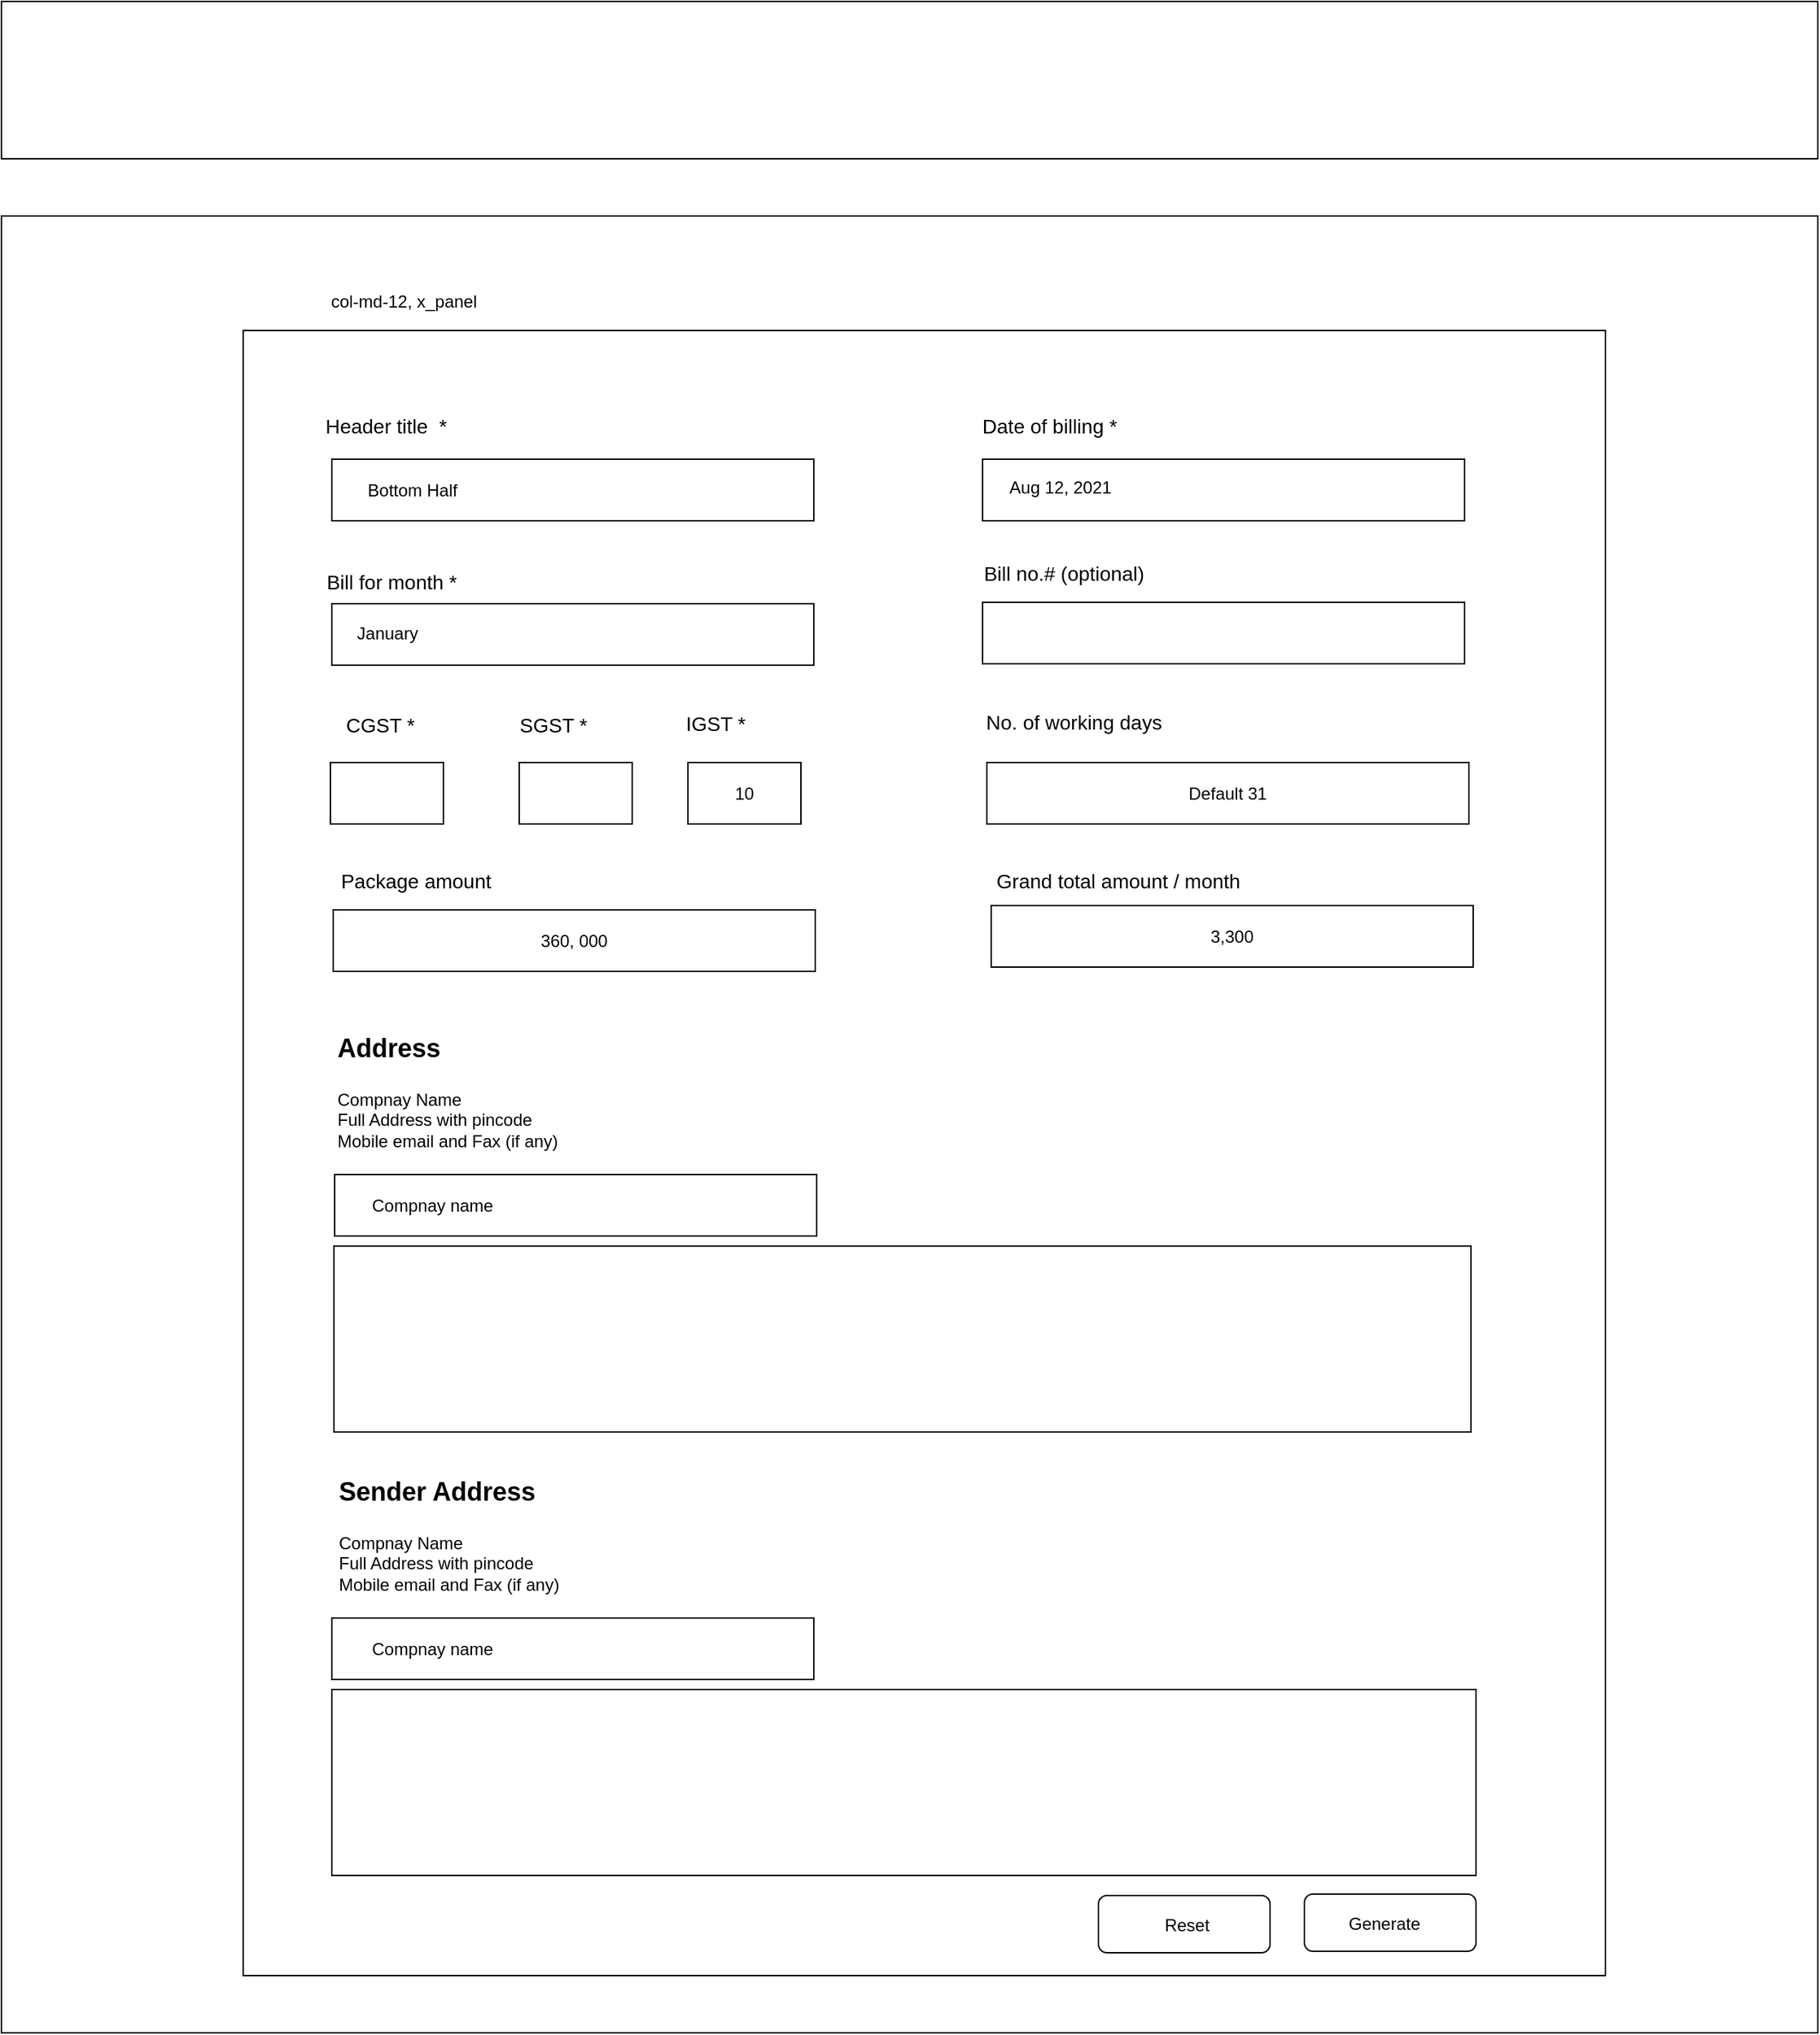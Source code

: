 <mxfile version="14.9.4" type="github">
  <diagram id="UusXQ6ikj-Esjrslnh-H" name="Page-1">
    <mxGraphModel dx="2030" dy="2358" grid="1" gridSize="10" guides="1" tooltips="1" connect="1" arrows="1" fold="1" page="1" pageScale="1" pageWidth="827" pageHeight="1169" math="0" shadow="0">
      <root>
        <mxCell id="0" />
        <mxCell id="1" parent="0" />
        <mxCell id="p4KwdCJ2RTH9q52Z2GX8-1" value="" style="whiteSpace=wrap;html=1;aspect=fixed;" vertex="1" parent="1">
          <mxGeometry x="60" y="50" width="1270" height="1270" as="geometry" />
        </mxCell>
        <mxCell id="p4KwdCJ2RTH9q52Z2GX8-2" value="" style="rounded=0;whiteSpace=wrap;html=1;" vertex="1" parent="1">
          <mxGeometry x="60" y="-100" width="1270" height="110" as="geometry" />
        </mxCell>
        <mxCell id="p4KwdCJ2RTH9q52Z2GX8-3" value="" style="rounded=0;whiteSpace=wrap;html=1;" vertex="1" parent="1">
          <mxGeometry x="229" y="130" width="952.5" height="1150" as="geometry" />
        </mxCell>
        <mxCell id="p4KwdCJ2RTH9q52Z2GX8-6" value="" style="rounded=0;whiteSpace=wrap;html=1;" vertex="1" parent="1">
          <mxGeometry x="291" y="220" width="337" height="43" as="geometry" />
        </mxCell>
        <mxCell id="p4KwdCJ2RTH9q52Z2GX8-7" value="&lt;font style=&quot;font-size: 14px&quot;&gt;Header title&amp;nbsp; *&lt;/font&gt;" style="text;html=1;strokeColor=none;fillColor=none;align=center;verticalAlign=middle;whiteSpace=wrap;rounded=0;" vertex="1" parent="1">
          <mxGeometry x="276" y="187" width="106" height="20" as="geometry" />
        </mxCell>
        <mxCell id="p4KwdCJ2RTH9q52Z2GX8-9" value="&lt;font style=&quot;font-size: 14px&quot;&gt;Date of billing *&lt;/font&gt;" style="text;html=1;strokeColor=none;fillColor=none;align=center;verticalAlign=middle;whiteSpace=wrap;rounded=0;" vertex="1" parent="1">
          <mxGeometry x="740" y="187" width="106" height="20" as="geometry" />
        </mxCell>
        <mxCell id="p4KwdCJ2RTH9q52Z2GX8-10" value="" style="rounded=0;whiteSpace=wrap;html=1;" vertex="1" parent="1">
          <mxGeometry x="292.5" y="770" width="795" height="130" as="geometry" />
        </mxCell>
        <mxCell id="p4KwdCJ2RTH9q52Z2GX8-12" value="&lt;h1&gt;&lt;font style=&quot;font-size: 18px&quot;&gt;Address&lt;/font&gt;&lt;/h1&gt;&lt;p&gt;&lt;span&gt;Compnay Name&lt;br&gt;Full Address with pincode&lt;br&gt;Mobile email and Fax (if any)&amp;nbsp;&lt;/span&gt;&lt;/p&gt;" style="text;html=1;strokeColor=none;fillColor=none;spacing=5;spacingTop=-20;whiteSpace=wrap;overflow=hidden;rounded=0;" vertex="1" parent="1">
          <mxGeometry x="290" y="610" width="190" height="100" as="geometry" />
        </mxCell>
        <mxCell id="p4KwdCJ2RTH9q52Z2GX8-19" value="col-md-12, x_panel" style="text;html=1;strokeColor=none;fillColor=none;align=center;verticalAlign=middle;whiteSpace=wrap;rounded=0;" vertex="1" parent="1">
          <mxGeometry x="229" y="100" width="225" height="20" as="geometry" />
        </mxCell>
        <mxCell id="p4KwdCJ2RTH9q52Z2GX8-20" value="" style="rounded=0;whiteSpace=wrap;html=1;" vertex="1" parent="1">
          <mxGeometry x="291" y="1080" width="800" height="130" as="geometry" />
        </mxCell>
        <mxCell id="p4KwdCJ2RTH9q52Z2GX8-22" value="&lt;h1&gt;&lt;font style=&quot;font-size: 18px&quot;&gt;Sender Address&lt;/font&gt;&lt;/h1&gt;&lt;p&gt;&lt;span&gt;Compnay Name&lt;br&gt;Full Address with pincode&lt;br&gt;Mobile email and Fax (if any)&amp;nbsp;&lt;/span&gt;&lt;/p&gt;" style="text;html=1;strokeColor=none;fillColor=none;spacing=5;spacingTop=-20;whiteSpace=wrap;overflow=hidden;rounded=0;" vertex="1" parent="1">
          <mxGeometry x="291" y="920" width="190" height="100" as="geometry" />
        </mxCell>
        <mxCell id="p4KwdCJ2RTH9q52Z2GX8-23" value="" style="rounded=1;whiteSpace=wrap;html=1;" vertex="1" parent="1">
          <mxGeometry x="971" y="1223" width="120" height="40" as="geometry" />
        </mxCell>
        <mxCell id="p4KwdCJ2RTH9q52Z2GX8-24" value="Generate" style="text;html=1;strokeColor=none;fillColor=none;align=center;verticalAlign=middle;whiteSpace=wrap;rounded=0;" vertex="1" parent="1">
          <mxGeometry x="1007" y="1234" width="40" height="20" as="geometry" />
        </mxCell>
        <mxCell id="p4KwdCJ2RTH9q52Z2GX8-25" value="" style="rounded=1;whiteSpace=wrap;html=1;" vertex="1" parent="1">
          <mxGeometry x="827" y="1224" width="120" height="40" as="geometry" />
        </mxCell>
        <mxCell id="p4KwdCJ2RTH9q52Z2GX8-26" value="Reset" style="text;html=1;strokeColor=none;fillColor=none;align=center;verticalAlign=middle;whiteSpace=wrap;rounded=0;" vertex="1" parent="1">
          <mxGeometry x="869" y="1235" width="40" height="20" as="geometry" />
        </mxCell>
        <mxCell id="p4KwdCJ2RTH9q52Z2GX8-28" value="" style="rounded=0;whiteSpace=wrap;html=1;" vertex="1" parent="1">
          <mxGeometry x="293" y="720" width="337" height="43" as="geometry" />
        </mxCell>
        <mxCell id="p4KwdCJ2RTH9q52Z2GX8-29" value="" style="rounded=0;whiteSpace=wrap;html=1;" vertex="1" parent="1">
          <mxGeometry x="291" y="1030" width="337" height="43" as="geometry" />
        </mxCell>
        <mxCell id="p4KwdCJ2RTH9q52Z2GX8-32" value="" style="rounded=0;whiteSpace=wrap;html=1;" vertex="1" parent="1">
          <mxGeometry x="291" y="321" width="337" height="43" as="geometry" />
        </mxCell>
        <mxCell id="p4KwdCJ2RTH9q52Z2GX8-33" value="" style="rounded=0;whiteSpace=wrap;html=1;" vertex="1" parent="1">
          <mxGeometry x="746" y="320" width="337" height="43" as="geometry" />
        </mxCell>
        <mxCell id="p4KwdCJ2RTH9q52Z2GX8-34" value="" style="rounded=0;whiteSpace=wrap;html=1;" vertex="1" parent="1">
          <mxGeometry x="746" y="220" width="337" height="43" as="geometry" />
        </mxCell>
        <mxCell id="p4KwdCJ2RTH9q52Z2GX8-36" value="&lt;font style=&quot;font-size: 14px&quot;&gt;Bill for month *&lt;/font&gt;" style="text;html=1;strokeColor=none;fillColor=none;align=center;verticalAlign=middle;whiteSpace=wrap;rounded=0;" vertex="1" parent="1">
          <mxGeometry x="280" y="296" width="106" height="20" as="geometry" />
        </mxCell>
        <mxCell id="p4KwdCJ2RTH9q52Z2GX8-37" value="&lt;font style=&quot;font-size: 14px&quot;&gt;Package amount&lt;/font&gt;" style="text;html=1;strokeColor=none;fillColor=none;align=center;verticalAlign=middle;whiteSpace=wrap;rounded=0;" vertex="1" parent="1">
          <mxGeometry x="288.5" y="503.5" width="121.5" height="23" as="geometry" />
        </mxCell>
        <mxCell id="p4KwdCJ2RTH9q52Z2GX8-39" value="" style="rounded=0;whiteSpace=wrap;html=1;" vertex="1" parent="1">
          <mxGeometry x="290" y="432" width="79" height="43" as="geometry" />
        </mxCell>
        <mxCell id="p4KwdCJ2RTH9q52Z2GX8-40" value="&lt;font style=&quot;font-size: 14px&quot;&gt;CGST *&lt;/font&gt;" style="text;html=1;strokeColor=none;fillColor=none;align=center;verticalAlign=middle;whiteSpace=wrap;rounded=0;" vertex="1" parent="1">
          <mxGeometry x="280" y="396" width="89.5" height="20" as="geometry" />
        </mxCell>
        <mxCell id="p4KwdCJ2RTH9q52Z2GX8-42" value="" style="rounded=0;whiteSpace=wrap;html=1;" vertex="1" parent="1">
          <mxGeometry x="422" y="432" width="79" height="43" as="geometry" />
        </mxCell>
        <mxCell id="p4KwdCJ2RTH9q52Z2GX8-43" value="10" style="rounded=0;whiteSpace=wrap;html=1;" vertex="1" parent="1">
          <mxGeometry x="540" y="432" width="79" height="43" as="geometry" />
        </mxCell>
        <mxCell id="p4KwdCJ2RTH9q52Z2GX8-44" value="&lt;font style=&quot;font-size: 14px&quot;&gt;SGST *&lt;/font&gt;" style="text;html=1;strokeColor=none;fillColor=none;align=center;verticalAlign=middle;whiteSpace=wrap;rounded=0;" vertex="1" parent="1">
          <mxGeometry x="396" y="396" width="100" height="20" as="geometry" />
        </mxCell>
        <mxCell id="p4KwdCJ2RTH9q52Z2GX8-45" value="&lt;font style=&quot;font-size: 14px&quot;&gt;IGST *&lt;/font&gt;" style="text;html=1;strokeColor=none;fillColor=none;align=center;verticalAlign=middle;whiteSpace=wrap;rounded=0;" vertex="1" parent="1">
          <mxGeometry x="525" y="395" width="69" height="20" as="geometry" />
        </mxCell>
        <mxCell id="p4KwdCJ2RTH9q52Z2GX8-48" value="Default 31" style="rounded=0;whiteSpace=wrap;html=1;" vertex="1" parent="1">
          <mxGeometry x="749" y="432" width="337" height="43" as="geometry" />
        </mxCell>
        <mxCell id="p4KwdCJ2RTH9q52Z2GX8-49" value="&lt;font style=&quot;font-size: 14px&quot;&gt;No. of working days&lt;/font&gt;" style="text;html=1;strokeColor=none;fillColor=none;align=center;verticalAlign=middle;whiteSpace=wrap;rounded=0;" vertex="1" parent="1">
          <mxGeometry x="740" y="394" width="140" height="20" as="geometry" />
        </mxCell>
        <mxCell id="p4KwdCJ2RTH9q52Z2GX8-50" value="3,300" style="rounded=0;whiteSpace=wrap;html=1;" vertex="1" parent="1">
          <mxGeometry x="752" y="532" width="337" height="43" as="geometry" />
        </mxCell>
        <mxCell id="p4KwdCJ2RTH9q52Z2GX8-51" value="&lt;font style=&quot;font-size: 14px&quot;&gt;Grand total amount / month&lt;/font&gt;" style="text;html=1;strokeColor=none;fillColor=none;align=center;verticalAlign=middle;whiteSpace=wrap;rounded=0;" vertex="1" parent="1">
          <mxGeometry x="742" y="505" width="198" height="20" as="geometry" />
        </mxCell>
        <mxCell id="p4KwdCJ2RTH9q52Z2GX8-65" value="360, 000" style="rounded=0;whiteSpace=wrap;html=1;" vertex="1" parent="1">
          <mxGeometry x="292" y="535" width="337" height="43" as="geometry" />
        </mxCell>
        <mxCell id="p4KwdCJ2RTH9q52Z2GX8-66" value="&lt;font style=&quot;font-size: 14px&quot;&gt;Bill no.# (optional)&lt;/font&gt;" style="text;html=1;strokeColor=none;fillColor=none;align=center;verticalAlign=middle;whiteSpace=wrap;rounded=0;" vertex="1" parent="1">
          <mxGeometry x="733" y="290" width="140" height="20" as="geometry" />
        </mxCell>
        <mxCell id="p4KwdCJ2RTH9q52Z2GX8-67" value="Compnay name" style="text;html=1;strokeColor=none;fillColor=none;align=center;verticalAlign=middle;whiteSpace=wrap;rounded=0;" vertex="1" parent="1">
          <mxGeometry x="313" y="731.5" width="97" height="20" as="geometry" />
        </mxCell>
        <mxCell id="p4KwdCJ2RTH9q52Z2GX8-69" value="Compnay name" style="text;html=1;strokeColor=none;fillColor=none;align=center;verticalAlign=middle;whiteSpace=wrap;rounded=0;" vertex="1" parent="1">
          <mxGeometry x="313" y="1041.5" width="97" height="20" as="geometry" />
        </mxCell>
        <mxCell id="p4KwdCJ2RTH9q52Z2GX8-72" value="January" style="text;html=1;strokeColor=none;fillColor=none;align=center;verticalAlign=middle;whiteSpace=wrap;rounded=0;" vertex="1" parent="1">
          <mxGeometry x="294.5" y="331.5" width="70" height="20" as="geometry" />
        </mxCell>
        <mxCell id="p4KwdCJ2RTH9q52Z2GX8-73" value="Bottom Half" style="text;html=1;strokeColor=none;fillColor=none;align=center;verticalAlign=middle;whiteSpace=wrap;rounded=0;" vertex="1" parent="1">
          <mxGeometry x="304.75" y="231.5" width="85.25" height="20" as="geometry" />
        </mxCell>
        <mxCell id="p4KwdCJ2RTH9q52Z2GX8-74" value="Aug 12, 2021" style="text;html=1;strokeColor=none;fillColor=none;align=center;verticalAlign=middle;whiteSpace=wrap;rounded=0;" vertex="1" parent="1">
          <mxGeometry x="757" y="230" width="87" height="20" as="geometry" />
        </mxCell>
      </root>
    </mxGraphModel>
  </diagram>
</mxfile>
